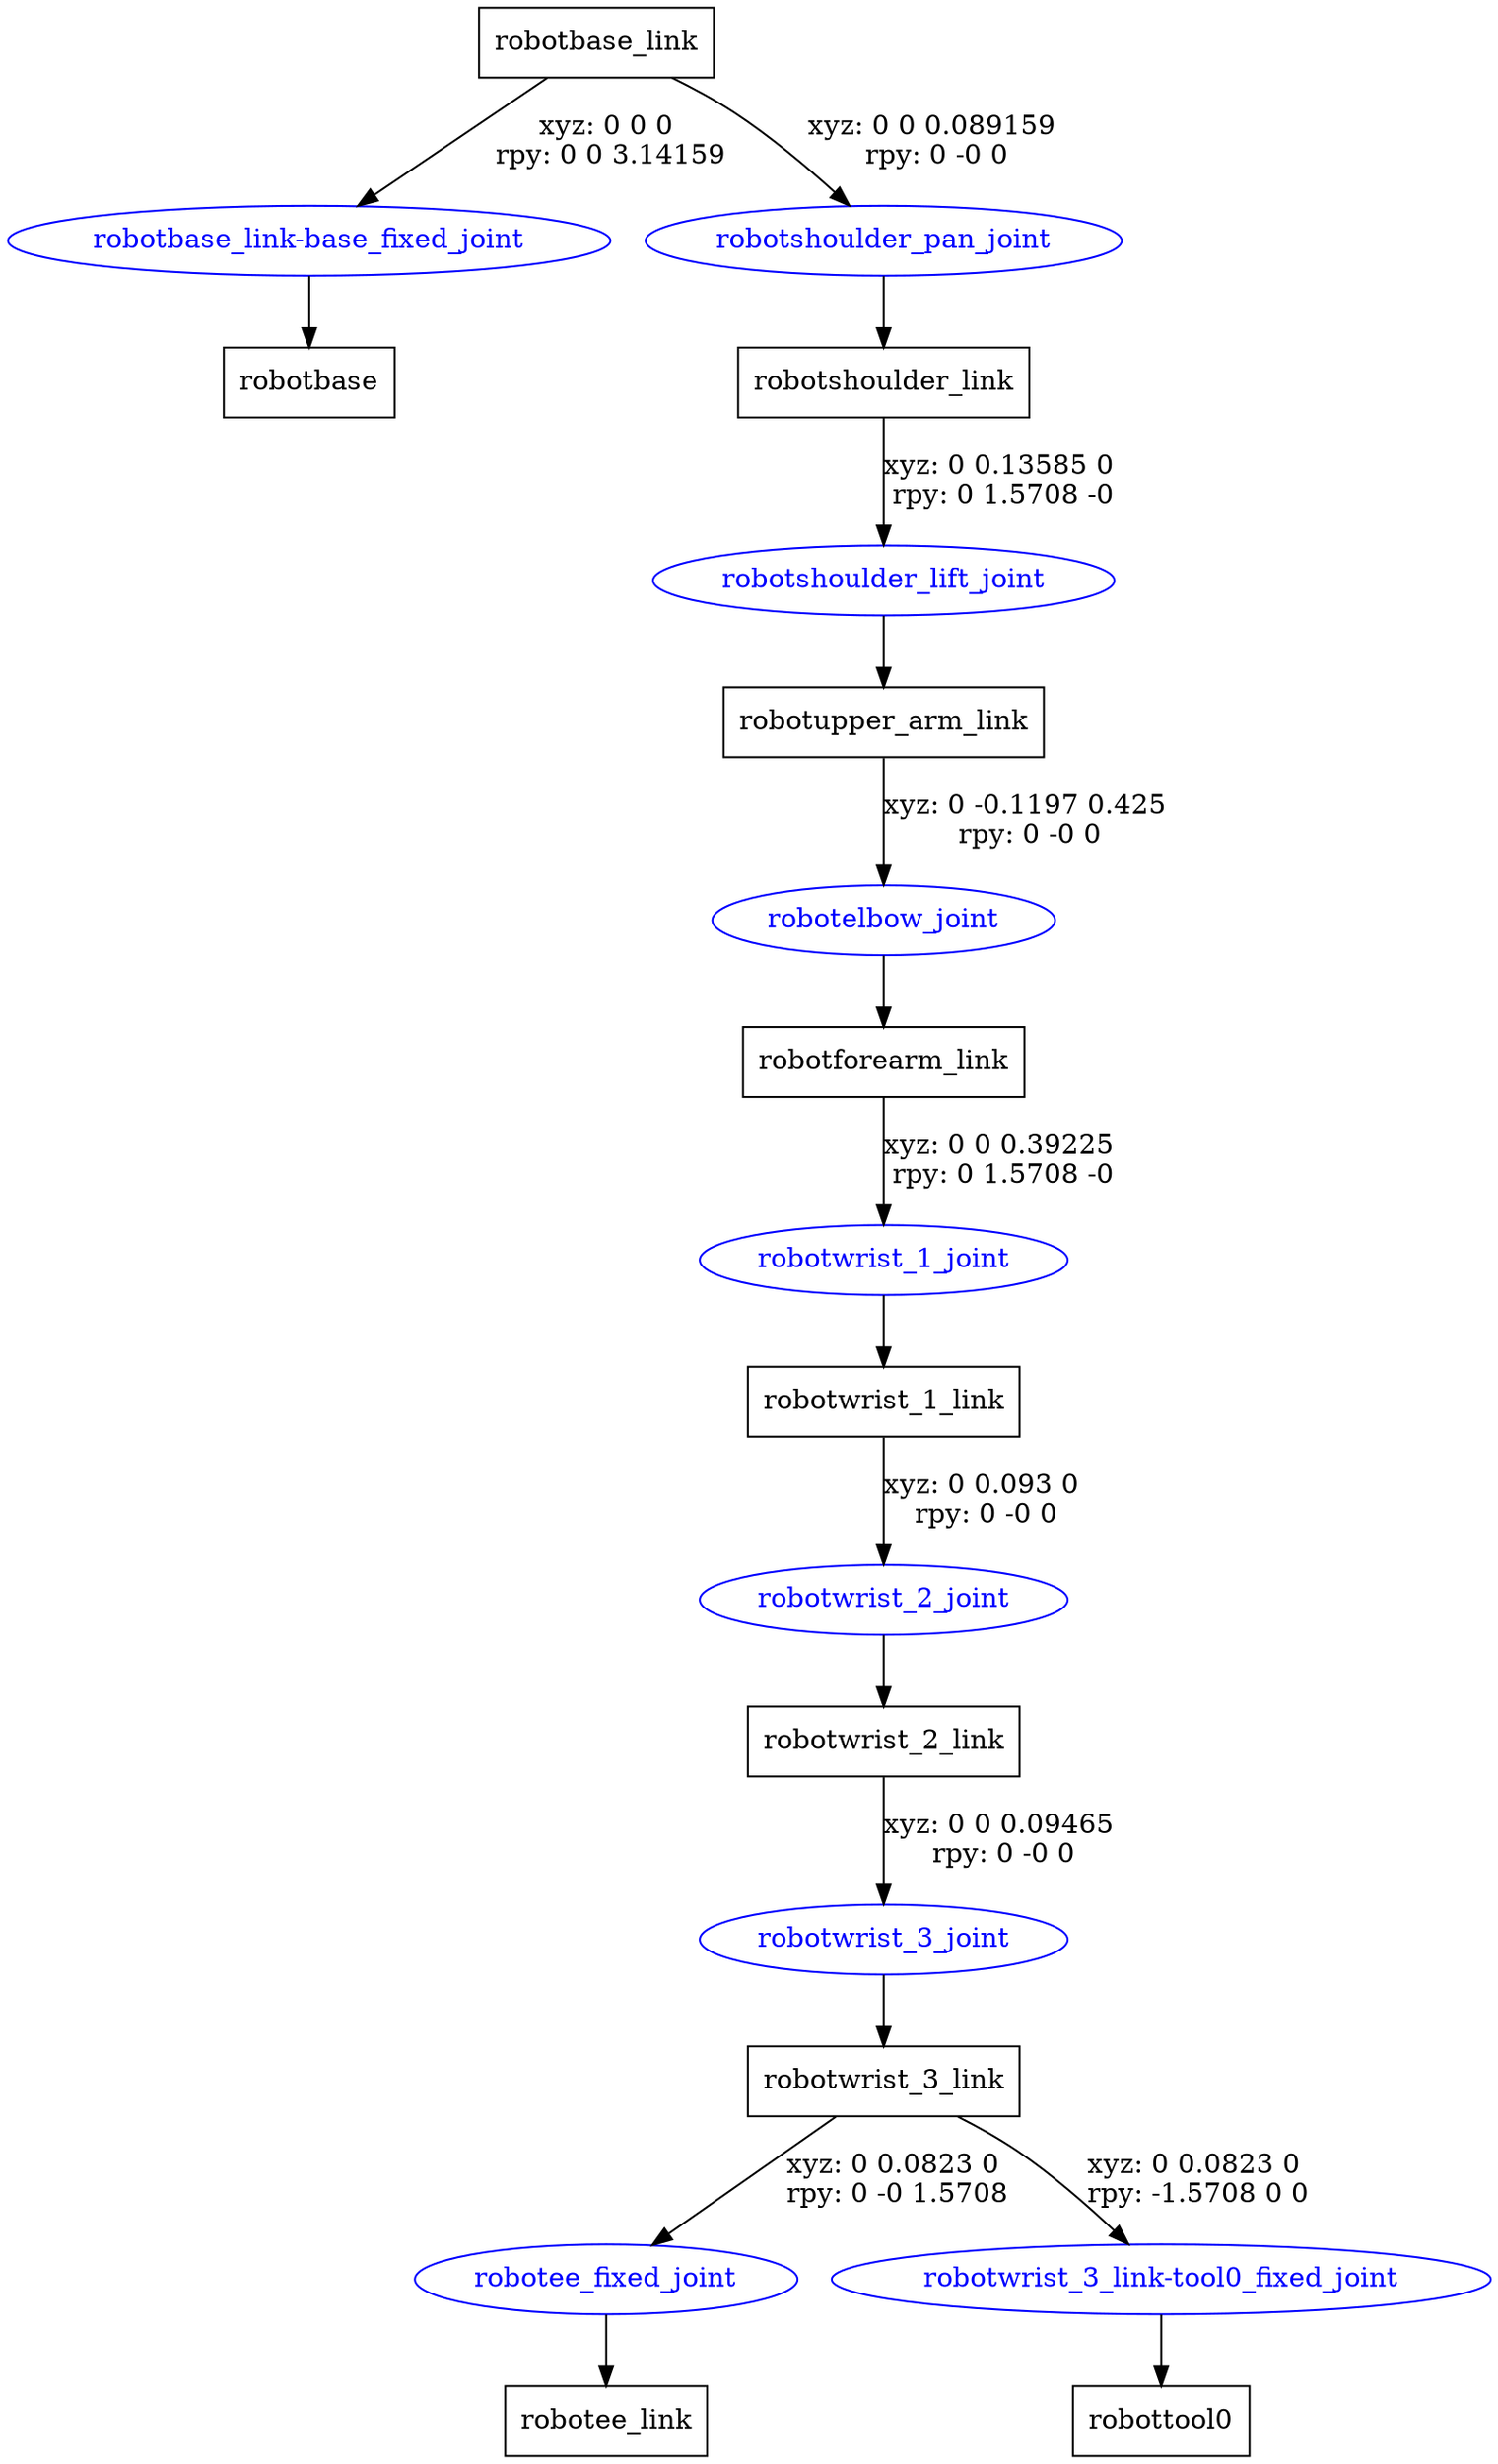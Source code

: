 digraph G {
node [shape=box];
"robotbase_link" [label="robotbase_link"];
"robotbase" [label="robotbase"];
"robotshoulder_link" [label="robotshoulder_link"];
"robotupper_arm_link" [label="robotupper_arm_link"];
"robotforearm_link" [label="robotforearm_link"];
"robotwrist_1_link" [label="robotwrist_1_link"];
"robotwrist_2_link" [label="robotwrist_2_link"];
"robotwrist_3_link" [label="robotwrist_3_link"];
"robotee_link" [label="robotee_link"];
"robottool0" [label="robottool0"];
node [shape=ellipse, color=blue, fontcolor=blue];
"robotbase_link" -> "robotbase_link-base_fixed_joint" [label="xyz: 0 0 0 \nrpy: 0 0 3.14159"]
"robotbase_link-base_fixed_joint" -> "robotbase"
"robotbase_link" -> "robotshoulder_pan_joint" [label="xyz: 0 0 0.089159 \nrpy: 0 -0 0"]
"robotshoulder_pan_joint" -> "robotshoulder_link"
"robotshoulder_link" -> "robotshoulder_lift_joint" [label="xyz: 0 0.13585 0 \nrpy: 0 1.5708 -0"]
"robotshoulder_lift_joint" -> "robotupper_arm_link"
"robotupper_arm_link" -> "robotelbow_joint" [label="xyz: 0 -0.1197 0.425 \nrpy: 0 -0 0"]
"robotelbow_joint" -> "robotforearm_link"
"robotforearm_link" -> "robotwrist_1_joint" [label="xyz: 0 0 0.39225 \nrpy: 0 1.5708 -0"]
"robotwrist_1_joint" -> "robotwrist_1_link"
"robotwrist_1_link" -> "robotwrist_2_joint" [label="xyz: 0 0.093 0 \nrpy: 0 -0 0"]
"robotwrist_2_joint" -> "robotwrist_2_link"
"robotwrist_2_link" -> "robotwrist_3_joint" [label="xyz: 0 0 0.09465 \nrpy: 0 -0 0"]
"robotwrist_3_joint" -> "robotwrist_3_link"
"robotwrist_3_link" -> "robotee_fixed_joint" [label="xyz: 0 0.0823 0 \nrpy: 0 -0 1.5708"]
"robotee_fixed_joint" -> "robotee_link"
"robotwrist_3_link" -> "robotwrist_3_link-tool0_fixed_joint" [label="xyz: 0 0.0823 0 \nrpy: -1.5708 0 0"]
"robotwrist_3_link-tool0_fixed_joint" -> "robottool0"
}
